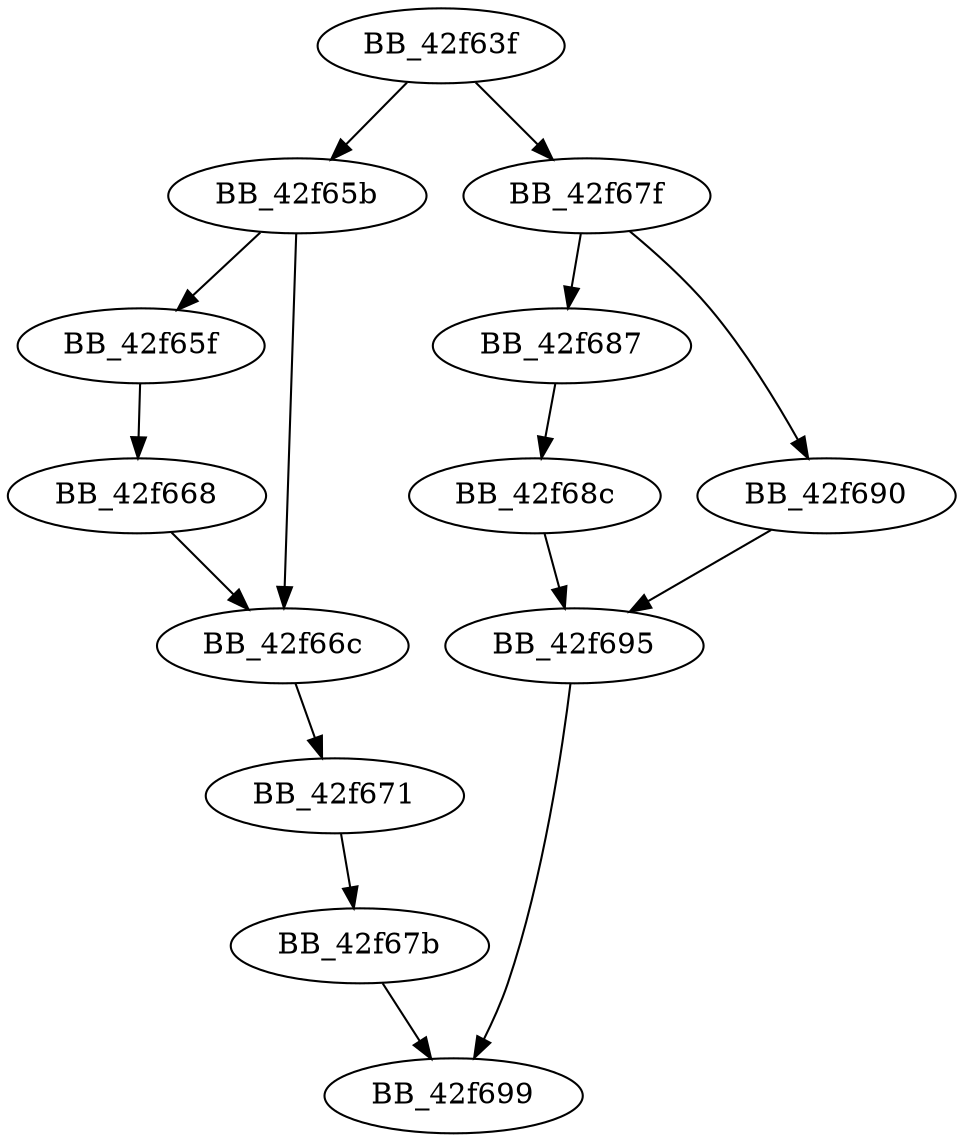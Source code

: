 DiGraph __controlfp_s{
BB_42f63f->BB_42f65b
BB_42f63f->BB_42f67f
BB_42f65b->BB_42f65f
BB_42f65b->BB_42f66c
BB_42f65f->BB_42f668
BB_42f668->BB_42f66c
BB_42f66c->BB_42f671
BB_42f671->BB_42f67b
BB_42f67b->BB_42f699
BB_42f67f->BB_42f687
BB_42f67f->BB_42f690
BB_42f687->BB_42f68c
BB_42f68c->BB_42f695
BB_42f690->BB_42f695
BB_42f695->BB_42f699
}
